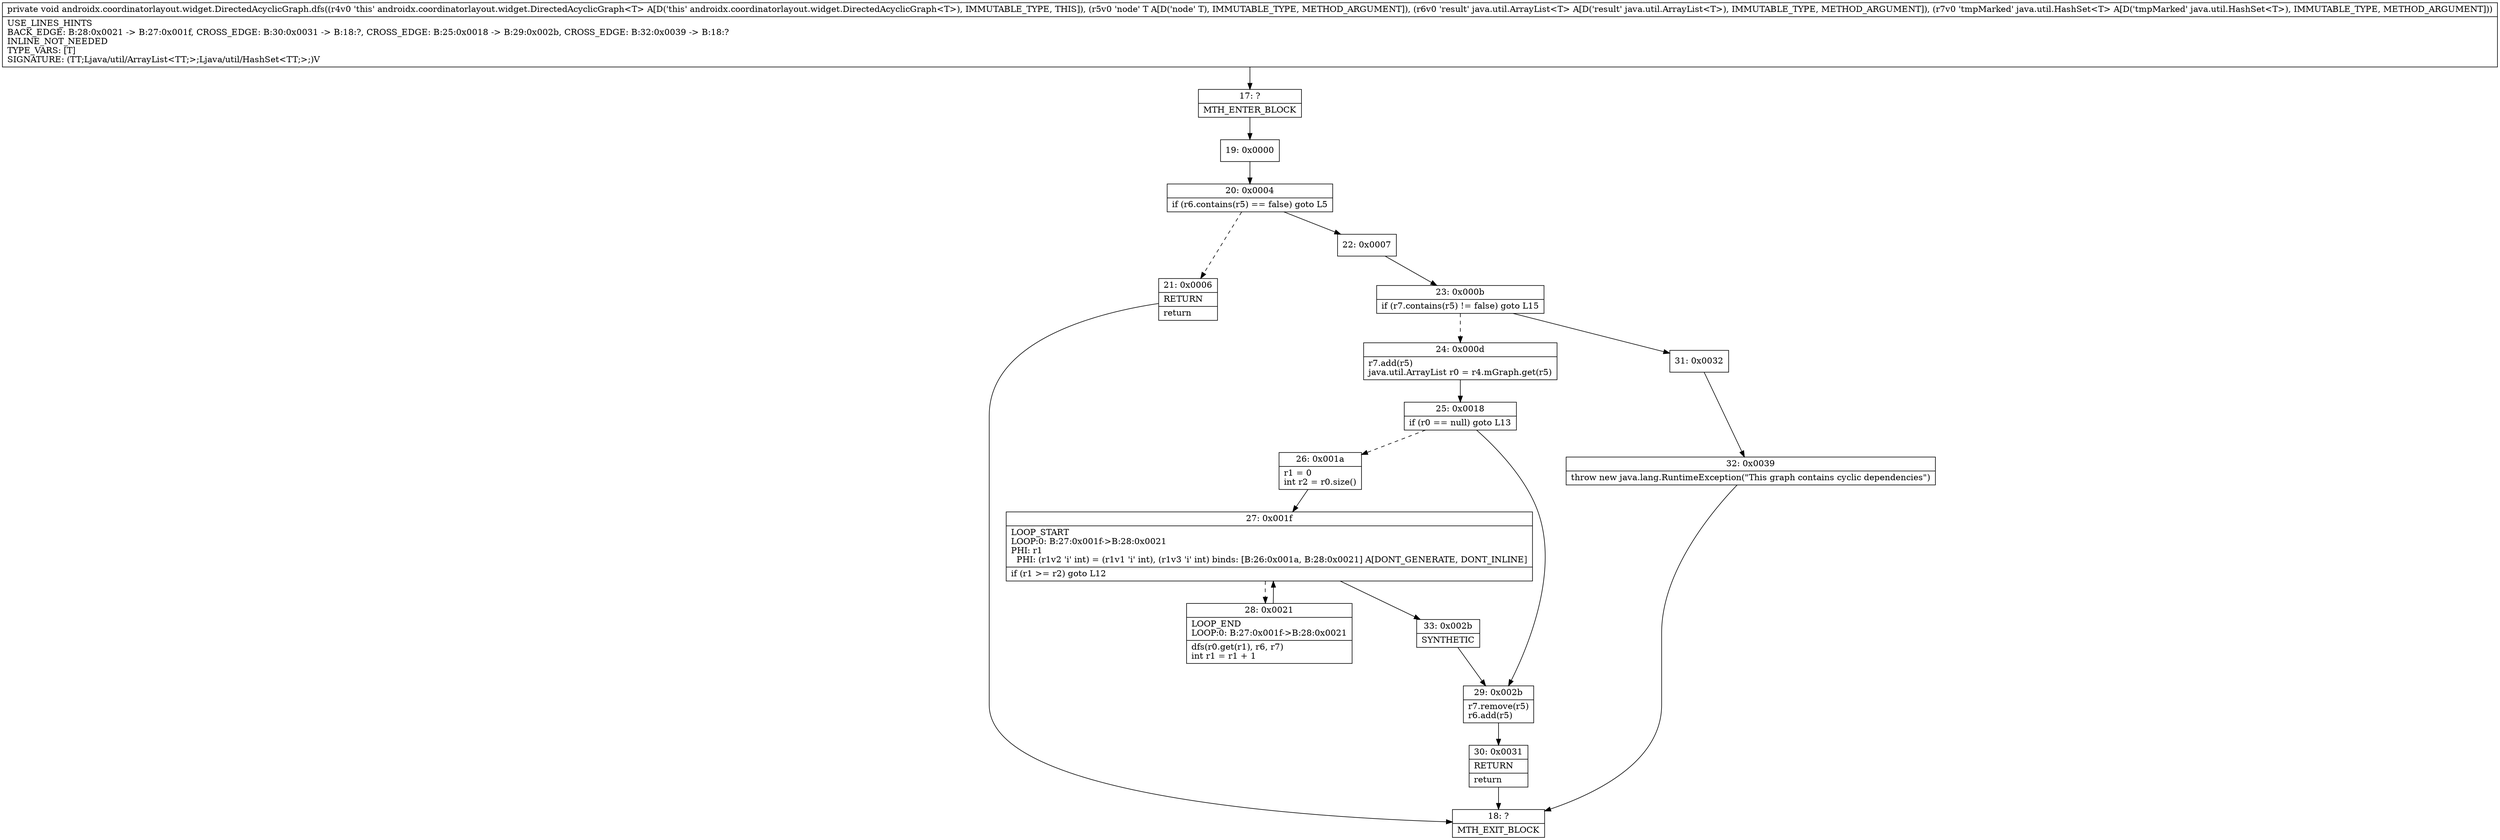 digraph "CFG forandroidx.coordinatorlayout.widget.DirectedAcyclicGraph.dfs(Ljava\/lang\/Object;Ljava\/util\/ArrayList;Ljava\/util\/HashSet;)V" {
Node_17 [shape=record,label="{17\:\ ?|MTH_ENTER_BLOCK\l}"];
Node_19 [shape=record,label="{19\:\ 0x0000}"];
Node_20 [shape=record,label="{20\:\ 0x0004|if (r6.contains(r5) == false) goto L5\l}"];
Node_21 [shape=record,label="{21\:\ 0x0006|RETURN\l|return\l}"];
Node_18 [shape=record,label="{18\:\ ?|MTH_EXIT_BLOCK\l}"];
Node_22 [shape=record,label="{22\:\ 0x0007}"];
Node_23 [shape=record,label="{23\:\ 0x000b|if (r7.contains(r5) != false) goto L15\l}"];
Node_24 [shape=record,label="{24\:\ 0x000d|r7.add(r5)\ljava.util.ArrayList r0 = r4.mGraph.get(r5)\l}"];
Node_25 [shape=record,label="{25\:\ 0x0018|if (r0 == null) goto L13\l}"];
Node_26 [shape=record,label="{26\:\ 0x001a|r1 = 0\lint r2 = r0.size()\l}"];
Node_27 [shape=record,label="{27\:\ 0x001f|LOOP_START\lLOOP:0: B:27:0x001f\-\>B:28:0x0021\lPHI: r1 \l  PHI: (r1v2 'i' int) = (r1v1 'i' int), (r1v3 'i' int) binds: [B:26:0x001a, B:28:0x0021] A[DONT_GENERATE, DONT_INLINE]\l|if (r1 \>= r2) goto L12\l}"];
Node_28 [shape=record,label="{28\:\ 0x0021|LOOP_END\lLOOP:0: B:27:0x001f\-\>B:28:0x0021\l|dfs(r0.get(r1), r6, r7)\lint r1 = r1 + 1\l}"];
Node_33 [shape=record,label="{33\:\ 0x002b|SYNTHETIC\l}"];
Node_29 [shape=record,label="{29\:\ 0x002b|r7.remove(r5)\lr6.add(r5)\l}"];
Node_30 [shape=record,label="{30\:\ 0x0031|RETURN\l|return\l}"];
Node_31 [shape=record,label="{31\:\ 0x0032}"];
Node_32 [shape=record,label="{32\:\ 0x0039|throw new java.lang.RuntimeException(\"This graph contains cyclic dependencies\")\l}"];
MethodNode[shape=record,label="{private void androidx.coordinatorlayout.widget.DirectedAcyclicGraph.dfs((r4v0 'this' androidx.coordinatorlayout.widget.DirectedAcyclicGraph\<T\> A[D('this' androidx.coordinatorlayout.widget.DirectedAcyclicGraph\<T\>), IMMUTABLE_TYPE, THIS]), (r5v0 'node' T A[D('node' T), IMMUTABLE_TYPE, METHOD_ARGUMENT]), (r6v0 'result' java.util.ArrayList\<T\> A[D('result' java.util.ArrayList\<T\>), IMMUTABLE_TYPE, METHOD_ARGUMENT]), (r7v0 'tmpMarked' java.util.HashSet\<T\> A[D('tmpMarked' java.util.HashSet\<T\>), IMMUTABLE_TYPE, METHOD_ARGUMENT]))  | USE_LINES_HINTS\lBACK_EDGE: B:28:0x0021 \-\> B:27:0x001f, CROSS_EDGE: B:30:0x0031 \-\> B:18:?, CROSS_EDGE: B:25:0x0018 \-\> B:29:0x002b, CROSS_EDGE: B:32:0x0039 \-\> B:18:?\lINLINE_NOT_NEEDED\lTYPE_VARS: [T]\lSIGNATURE: (TT;Ljava\/util\/ArrayList\<TT;\>;Ljava\/util\/HashSet\<TT;\>;)V\l}"];
MethodNode -> Node_17;Node_17 -> Node_19;
Node_19 -> Node_20;
Node_20 -> Node_21[style=dashed];
Node_20 -> Node_22;
Node_21 -> Node_18;
Node_22 -> Node_23;
Node_23 -> Node_24[style=dashed];
Node_23 -> Node_31;
Node_24 -> Node_25;
Node_25 -> Node_26[style=dashed];
Node_25 -> Node_29;
Node_26 -> Node_27;
Node_27 -> Node_28[style=dashed];
Node_27 -> Node_33;
Node_28 -> Node_27;
Node_33 -> Node_29;
Node_29 -> Node_30;
Node_30 -> Node_18;
Node_31 -> Node_32;
Node_32 -> Node_18;
}

